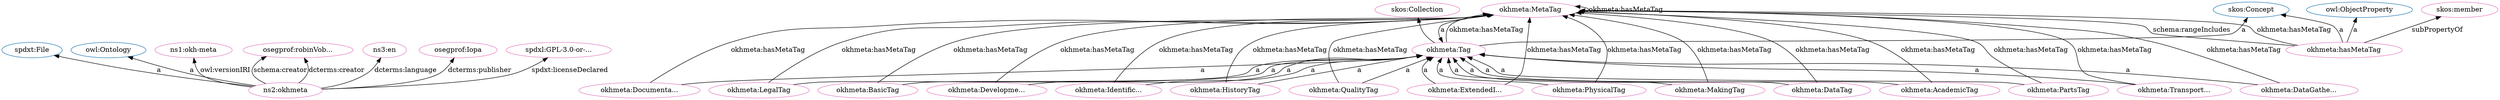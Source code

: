 digraph G {
  rankdir=BT
  node[height=.3]
"http://spdx.org/rdf/terms#File" [fillcolor="#1f77b4" color="#1f77b4" label="spdxt:File"]
"https://w3id.org/oseg/ont/okhmeta#Tag" [fillcolor="#1f77b4" color="#1f77b4" label="okhmeta:Tag"]
"http://www.w3.org/2004/02/skos/core#Collection" [fillcolor="#1f77b4" color="#1f77b4" label="skos:Collection"]
"http://www.w3.org/2004/02/skos/core#Concept" [fillcolor="#1f77b4" color="#1f77b4" label="skos:Concept"]
"https://w3id.org/oseg/ont/okhmeta#MetaTag" [fillcolor="#1f77b4" color="#1f77b4" label="okhmeta:MetaTag"]
"http://www.w3.org/2002/07/owl#ObjectProperty" [fillcolor="#1f77b4" color="#1f77b4" label="owl:ObjectProperty"]
"http://www.w3.org/2002/07/owl#Ontology" [fillcolor="#1f77b4" color="#1f77b4" label="owl:Ontology"]
"https://w3id.org/oseg/ont/okhmeta#MakingTag" [fillcolor="#e377c2" color="#e377c2" label="okhmeta:MakingTag"]
"https://w3id.org/oseg/ont/okhmeta#HistoryTag" [fillcolor="#e377c2" color="#e377c2" label="okhmeta:HistoryTag"]
"https://w3id.org/oseg/ont/okhmeta#DataTag" [fillcolor="#e377c2" color="#e377c2" label="okhmeta:DataTag"]
"https://w3id.org/oseg/ont/okhmeta#QualityTag" [fillcolor="#e377c2" color="#e377c2" label="okhmeta:QualityTag"]
"https://w3id.org/oseg/ont/okhmeta#MetaTag" [fillcolor="#e377c2" color="#e377c2" label="okhmeta:MetaTag"]
"https://w3id.org/oseg/ont/1.1.0/okh-meta" [fillcolor="#e377c2" color="#e377c2" label="ns1:okh-meta"]
"https://w3id.org/oseg/ont/oseg-profiles#robinVobruba" [fillcolor="#e377c2" color="#e377c2" label="osegprof:robinVob..."]
"https://w3id.org/oseg/ont/okhmeta#BasicTag" [fillcolor="#e377c2" color="#e377c2" label="okhmeta:BasicTag"]
"https://w3id.org/oseg/ont/okhmeta#PhysicalTag" [fillcolor="#e377c2" color="#e377c2" label="okhmeta:PhysicalTag"]
"http://www.w3.org/2004/02/skos/core#Collection" [fillcolor="#e377c2" color="#e377c2" label="skos:Collection"]
"https://w3id.org/oseg/ont/okhmeta#DocumentationTag" [fillcolor="#e377c2" color="#e377c2" label="okhmeta:Documenta..."]
"https://w3id.org/oseg/ont/okhmeta#TransportationTag" [fillcolor="#e377c2" color="#e377c2" label="okhmeta:Transport..."]
"https://w3id.org/oseg/ont/okhmeta#PartsTag" [fillcolor="#e377c2" color="#e377c2" label="okhmeta:PartsTag"]
"https://w3id.org/oseg/ont/okhmeta#AcademicTag" [fillcolor="#e377c2" color="#e377c2" label="okhmeta:AcademicTag"]
"https://w3id.org/oseg/ont/okhmeta#DevelopmentTag" [fillcolor="#e377c2" color="#e377c2" label="okhmeta:Developme..."]
"https://w3id.org/oseg/ont/okhmeta#ExtendedInfoTag" [fillcolor="#e377c2" color="#e377c2" label="okhmeta:ExtendedI..."]
"https://w3id.org/oseg/ont/okhmeta#hasMetaTag" [fillcolor="#e377c2" color="#e377c2" label="okhmeta:hasMetaTag"]
"https://w3id.org/oseg/ont/okhmeta" [fillcolor="#e377c2" color="#e377c2" label="ns2:okhmeta"]
"http://www.w3.org/2004/02/skos/core#member" [fillcolor="#e377c2" color="#e377c2" label="skos:member"]
"https://w3id.org/oseg/ont/okhmeta#DataGatheringTag" [fillcolor="#e377c2" color="#e377c2" label="okhmeta:DataGathe..."]
"http://id.loc.gov/vocabulary/iso639-1/en" [fillcolor="#e377c2" color="#e377c2" label="ns3:en"]
"https://w3id.org/oseg/ont/okhmeta#LegalTag" [fillcolor="#e377c2" color="#e377c2" label="okhmeta:LegalTag"]
"https://w3id.org/oseg/ont/okhmeta#Tag" [fillcolor="#e377c2" color="#e377c2" label="okhmeta:Tag"]
"https://w3id.org/oseg/ont/oseg-profiles#Iopa" [fillcolor="#e377c2" color="#e377c2" label="osegprof:Iopa"]
"https://spdx.org/licenses/GPL-3.0-or-later" [fillcolor="#e377c2" color="#e377c2" label="spdxl:GPL-3.0-or-..."]
"https://w3id.org/oseg/ont/okhmeta#IdentificationTag" [fillcolor="#e377c2" color="#e377c2" label="okhmeta:Identific..."]
  "https://w3id.org/oseg/ont/okhmeta#MakingTag" -> "https://w3id.org/oseg/ont/okhmeta#Tag" [label="a"]
  "https://w3id.org/oseg/ont/okhmeta#DataTag" -> "https://w3id.org/oseg/ont/okhmeta#Tag" [label="a"]
  "https://w3id.org/oseg/ont/okhmeta#QualityTag" -> "https://w3id.org/oseg/ont/okhmeta#Tag" [label="a"]
  "https://w3id.org/oseg/ont/okhmeta#BasicTag" -> "https://w3id.org/oseg/ont/okhmeta#Tag" [label="a"]
  "https://w3id.org/oseg/ont/okhmeta#PhysicalTag" -> "https://w3id.org/oseg/ont/okhmeta#Tag" [label="a"]
  "https://w3id.org/oseg/ont/okhmeta#Tag" -> "http://www.w3.org/2004/02/skos/core#Collection" [label=""]
  "https://w3id.org/oseg/ont/okhmeta#PartsTag" -> "https://w3id.org/oseg/ont/okhmeta#MetaTag" [label="okhmeta:hasMetaTag"]
  "https://w3id.org/oseg/ont/okhmeta#AcademicTag" -> "https://w3id.org/oseg/ont/okhmeta#MetaTag" [label="okhmeta:hasMetaTag"]
  "https://w3id.org/oseg/ont/okhmeta#hasMetaTag" -> "https://w3id.org/oseg/ont/okhmeta#MetaTag" [label="schema:rangeIncludes"]
  "https://w3id.org/oseg/ont/okhmeta#PartsTag" -> "https://w3id.org/oseg/ont/okhmeta#Tag" [label="a"]
  "https://w3id.org/oseg/ont/okhmeta#AcademicTag" -> "https://w3id.org/oseg/ont/okhmeta#Tag" [label="a"]
  "https://w3id.org/oseg/ont/okhmeta#IdentificationTag" -> "https://w3id.org/oseg/ont/okhmeta#MetaTag" [label="okhmeta:hasMetaTag"]
  "https://w3id.org/oseg/ont/okhmeta#ExtendedInfoTag" -> "https://w3id.org/oseg/ont/okhmeta#Tag" [label="a"]
  "https://w3id.org/oseg/ont/okhmeta#MakingTag" -> "https://w3id.org/oseg/ont/okhmeta#MetaTag" [label="okhmeta:hasMetaTag"]
  "https://w3id.org/oseg/ont/okhmeta#QualityTag" -> "https://w3id.org/oseg/ont/okhmeta#MetaTag" [label="okhmeta:hasMetaTag"]
  "https://w3id.org/oseg/ont/okhmeta#DataGatheringTag" -> "https://w3id.org/oseg/ont/okhmeta#MetaTag" [label="okhmeta:hasMetaTag"]
  "https://w3id.org/oseg/ont/okhmeta#BasicTag" -> "https://w3id.org/oseg/ont/okhmeta#MetaTag" [label="okhmeta:hasMetaTag"]
  "https://w3id.org/oseg/ont/okhmeta#hasMetaTag" -> "http://www.w3.org/2004/02/skos/core#member" [label="subPropertyOf"]
  "https://w3id.org/oseg/ont/okhmeta#DataGatheringTag" -> "https://w3id.org/oseg/ont/okhmeta#Tag" [label="a"]
  "https://w3id.org/oseg/ont/okhmeta#MetaTag" -> "https://w3id.org/oseg/ont/okhmeta#MetaTag" [label="okhmeta:hasMetaTag"]
  "https://w3id.org/oseg/ont/okhmeta#Tag" -> "http://www.w3.org/2004/02/skos/core#Concept" [label="a"]
  "https://w3id.org/oseg/ont/okhmeta#ExtendedInfoTag" -> "https://w3id.org/oseg/ont/okhmeta#MetaTag" [label="okhmeta:hasMetaTag"]
  "https://w3id.org/oseg/ont/okhmeta" -> "http://spdx.org/rdf/terms#File" [label="a"]
  "https://w3id.org/oseg/ont/okhmeta" -> "https://spdx.org/licenses/GPL-3.0-or-later" [label="spdxt:licenseDeclared"]
  "https://w3id.org/oseg/ont/okhmeta#hasMetaTag" -> "http://www.w3.org/2002/07/owl#ObjectProperty" [label="a"]
  "https://w3id.org/oseg/ont/okhmeta#HistoryTag" -> "https://w3id.org/oseg/ont/okhmeta#Tag" [label="a"]
  "https://w3id.org/oseg/ont/okhmeta#DocumentationTag" -> "https://w3id.org/oseg/ont/okhmeta#MetaTag" [label="okhmeta:hasMetaTag"]
  "https://w3id.org/oseg/ont/okhmeta" -> "https://w3id.org/oseg/ont/1.1.0/okh-meta" [label="owl:versionIRI"]
  "https://w3id.org/oseg/ont/okhmeta" -> "https://w3id.org/oseg/ont/oseg-profiles#robinVobruba" [label="schema:creator"]
  "https://w3id.org/oseg/ont/okhmeta#Tag" -> "https://w3id.org/oseg/ont/okhmeta#MetaTag" [label="okhmeta:hasMetaTag"]
  "https://w3id.org/oseg/ont/okhmeta#TransportationTag" -> "https://w3id.org/oseg/ont/okhmeta#MetaTag" [label="okhmeta:hasMetaTag"]
  "https://w3id.org/oseg/ont/okhmeta#DocumentationTag" -> "https://w3id.org/oseg/ont/okhmeta#Tag" [label="a"]
  "https://w3id.org/oseg/ont/okhmeta#DevelopmentTag" -> "https://w3id.org/oseg/ont/okhmeta#MetaTag" [label="okhmeta:hasMetaTag"]
  "https://w3id.org/oseg/ont/okhmeta#MetaTag" -> "https://w3id.org/oseg/ont/okhmeta#Tag" [label="a"]
  "https://w3id.org/oseg/ont/okhmeta#TransportationTag" -> "https://w3id.org/oseg/ont/okhmeta#Tag" [label="a"]
  "https://w3id.org/oseg/ont/okhmeta#hasMetaTag" -> "https://w3id.org/oseg/ont/okhmeta#MetaTag" [label="okhmeta:hasMetaTag"]
  "https://w3id.org/oseg/ont/okhmeta#DevelopmentTag" -> "https://w3id.org/oseg/ont/okhmeta#Tag" [label="a"]
  "https://w3id.org/oseg/ont/okhmeta#hasMetaTag" -> "http://www.w3.org/2004/02/skos/core#Concept" [label="a"]
  "https://w3id.org/oseg/ont/okhmeta#LegalTag" -> "https://w3id.org/oseg/ont/okhmeta#MetaTag" [label="okhmeta:hasMetaTag"]
  "https://w3id.org/oseg/ont/okhmeta" -> "http://www.w3.org/2002/07/owl#Ontology" [label="a"]
  "https://w3id.org/oseg/ont/okhmeta#HistoryTag" -> "https://w3id.org/oseg/ont/okhmeta#MetaTag" [label="okhmeta:hasMetaTag"]
  "https://w3id.org/oseg/ont/okhmeta#PhysicalTag" -> "https://w3id.org/oseg/ont/okhmeta#MetaTag" [label="okhmeta:hasMetaTag"]
  "https://w3id.org/oseg/ont/okhmeta" -> "https://w3id.org/oseg/ont/oseg-profiles#robinVobruba" [label="dcterms:creator"]
  "https://w3id.org/oseg/ont/okhmeta" -> "http://id.loc.gov/vocabulary/iso639-1/en" [label="dcterms:language"]
  "https://w3id.org/oseg/ont/okhmeta#LegalTag" -> "https://w3id.org/oseg/ont/okhmeta#Tag" [label="a"]
  "https://w3id.org/oseg/ont/okhmeta" -> "https://w3id.org/oseg/ont/oseg-profiles#Iopa" [label="dcterms:publisher"]
  "https://w3id.org/oseg/ont/okhmeta#DataTag" -> "https://w3id.org/oseg/ont/okhmeta#MetaTag" [label="okhmeta:hasMetaTag"]
  "https://w3id.org/oseg/ont/okhmeta#IdentificationTag" -> "https://w3id.org/oseg/ont/okhmeta#Tag" [label="a"]
}
